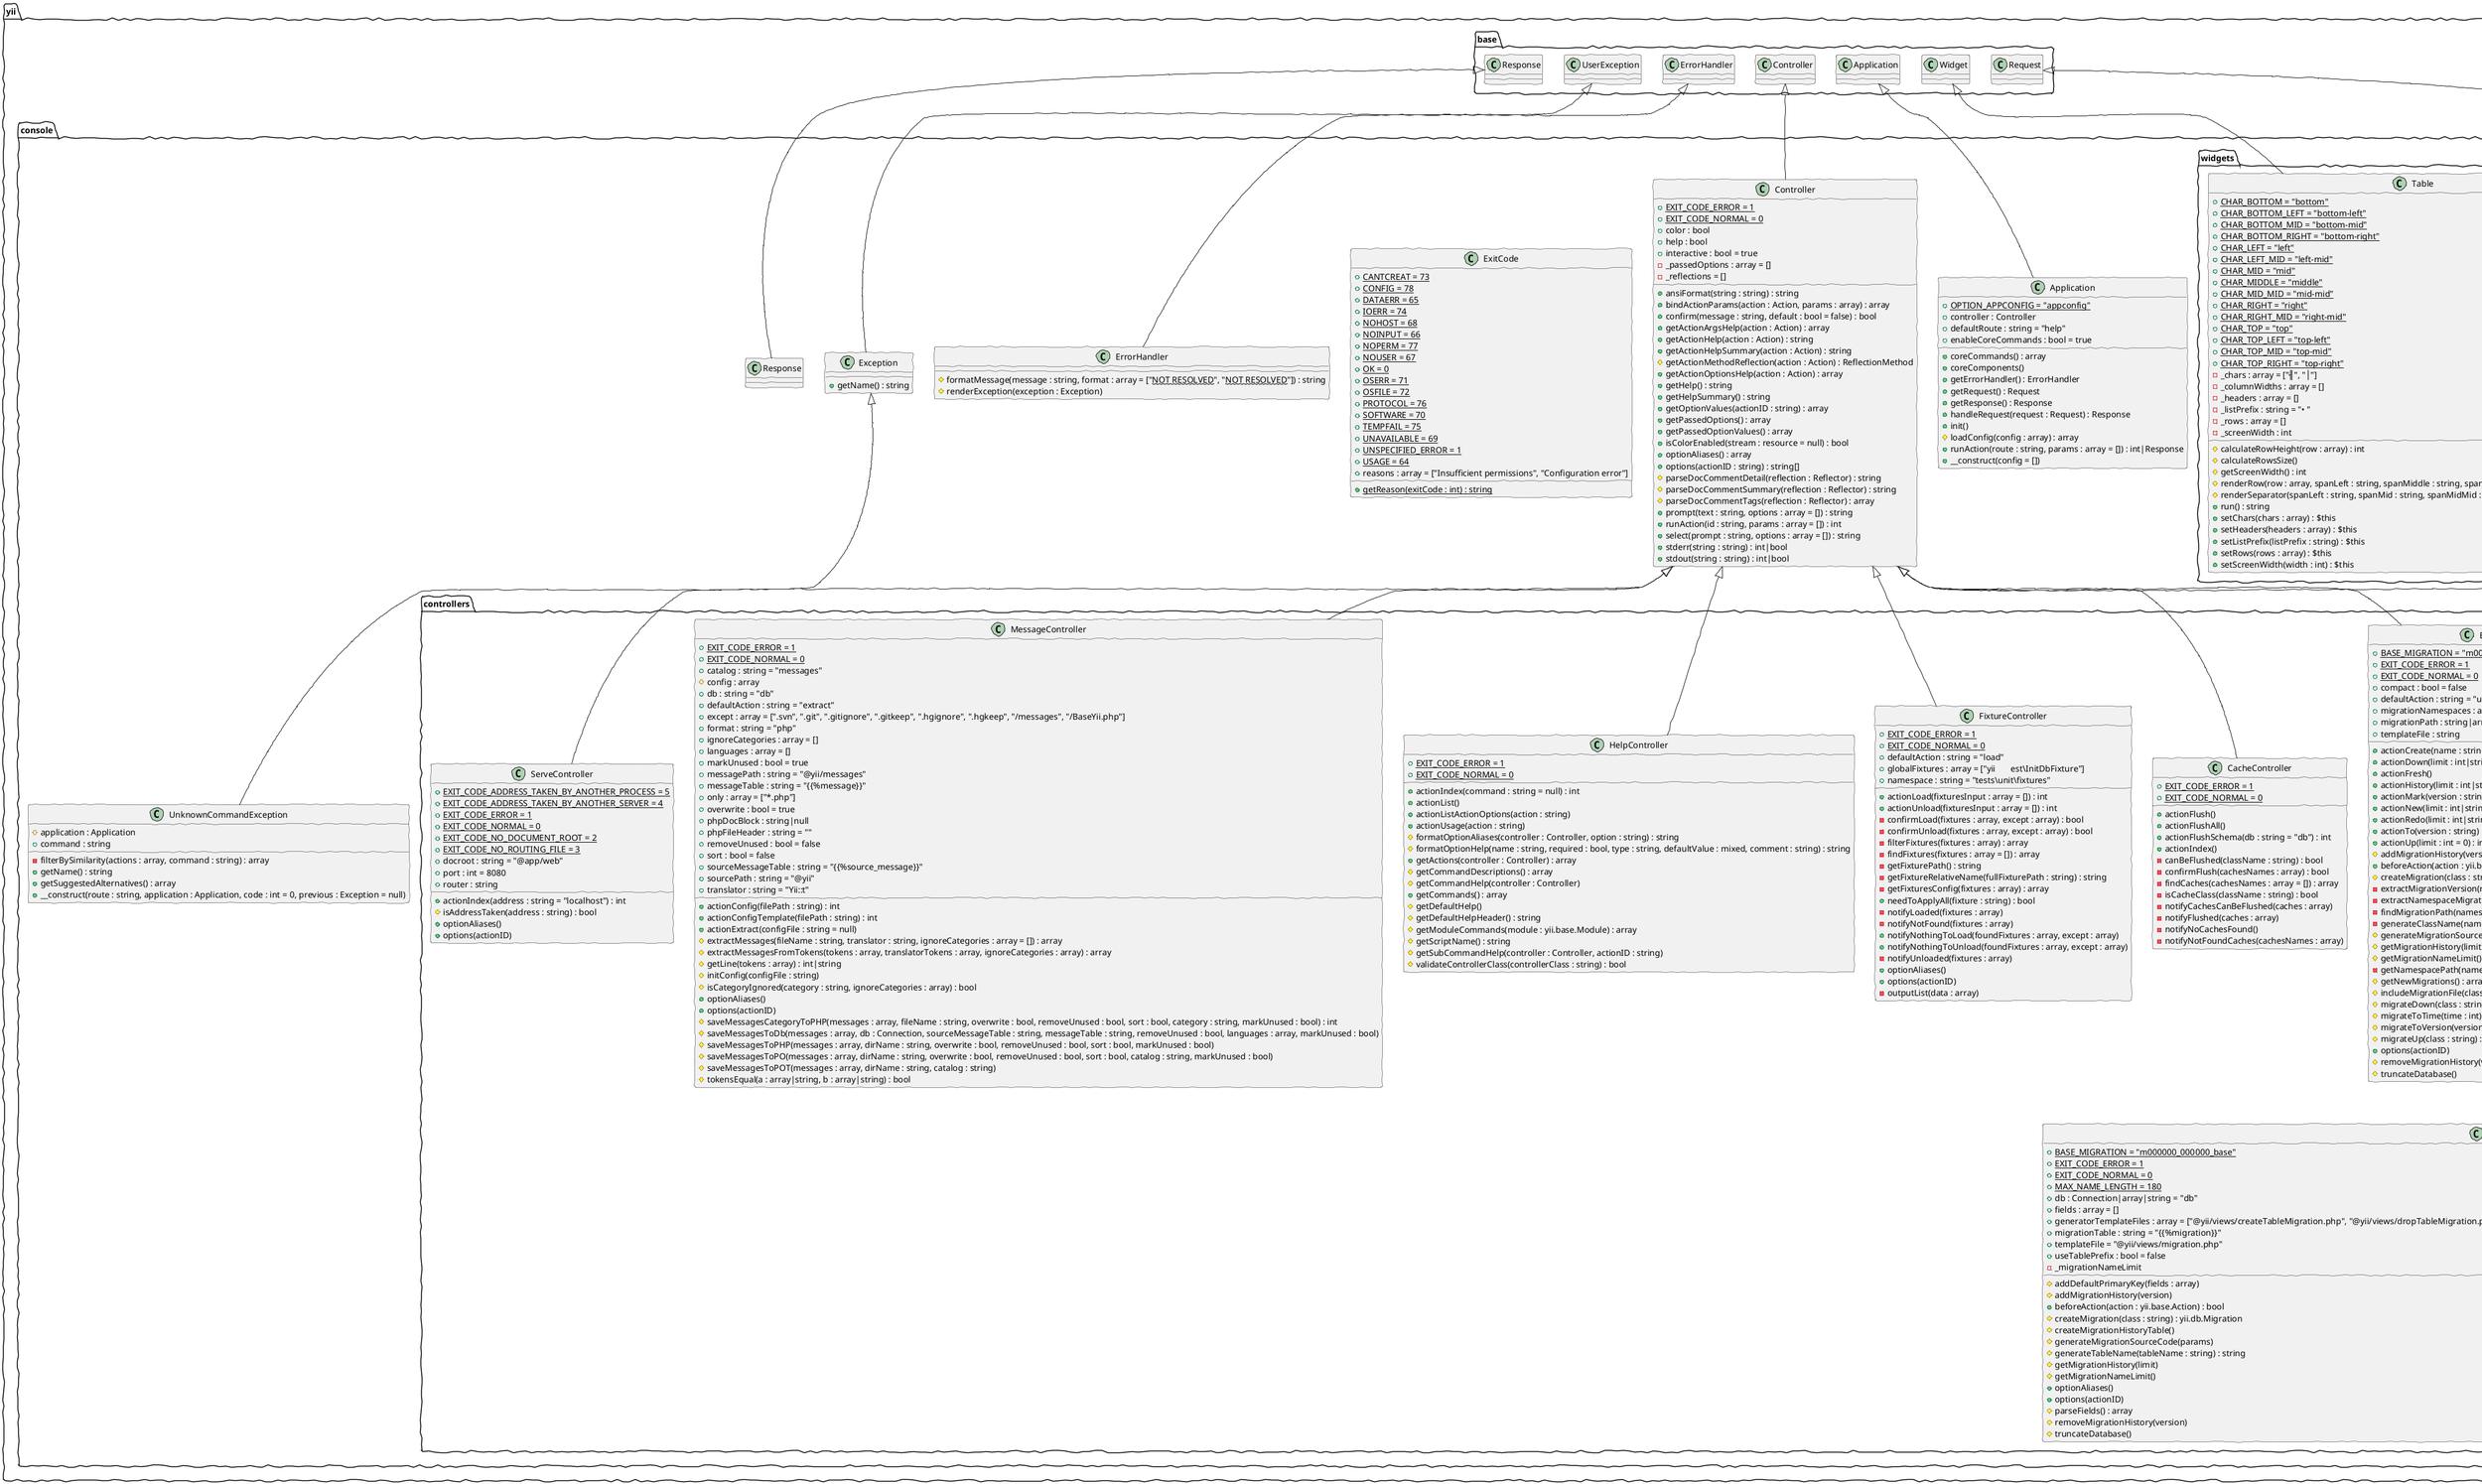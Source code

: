 @startuml
skinparam handwritten true
class yii.console.Application {
    +{static}OPTION_APPCONFIG = "appconfig"
    +controller : Controller
    +defaultRoute : string = "help"
    +enableCoreCommands : bool = true
    +coreCommands() : array
    +coreComponents()
    +getErrorHandler() : ErrorHandler
    +getRequest() : Request
    +getResponse() : Response
    +handleRequest(request : Request) : Response
    +init()
    #loadConfig(config : array) : array
    +runAction(route : string, params : array = []) : int|Response
    +__construct(config = [])
}
class yii.console.Application extends yii.base.Application
class yii.console.Controller {
    +{static}EXIT_CODE_ERROR = 1
    +{static}EXIT_CODE_NORMAL = 0
    +color : bool
    +help : bool
    +interactive : bool = true
    -_passedOptions : array = []
    -_reflections = []
    +ansiFormat(string : string) : string
    +bindActionParams(action : Action, params : array) : array
    +confirm(message : string, default : bool = false) : bool
    +getActionArgsHelp(action : Action) : array
    +getActionHelp(action : Action) : string
    +getActionHelpSummary(action : Action) : string
    #getActionMethodReflection(action : Action) : ReflectionMethod
    +getActionOptionsHelp(action : Action) : array
    +getHelp() : string
    +getHelpSummary() : string
    +getOptionValues(actionID : string) : array
    +getPassedOptions() : array
    +getPassedOptionValues() : array
    +isColorEnabled(stream : resource = null) : bool
    +optionAliases() : array
    +options(actionID : string) : string[]
    #parseDocCommentDetail(reflection : Reflector) : string
    #parseDocCommentSummary(reflection : Reflector) : string
    #parseDocCommentTags(reflection : Reflector) : array
    +prompt(text : string, options : array = []) : string
    +runAction(id : string, params : array = []) : int
    +select(prompt : string, options : array = []) : string
    +stderr(string : string) : int|bool
    +stdout(string : string) : int|bool
}
class yii.console.Controller extends yii.base.Controller
class yii.console.ErrorHandler {
    #formatMessage(message : string, format : array = ["~~NOT RESOLVED~~", "~~NOT RESOLVED~~"]) : string
    #renderException(exception : Exception)
}
class yii.console.ErrorHandler extends yii.base.ErrorHandler
class yii.console.Exception {
    +getName() : string
}
class yii.console.Exception extends yii.base.UserException
class yii.console.ExitCode {
    +{static}CANTCREAT = 73
    +{static}CONFIG = 78
    +{static}DATAERR = 65
    +{static}IOERR = 74
    +{static}NOHOST = 68
    +{static}NOINPUT = 66
    +{static}NOPERM = 77
    +{static}NOUSER = 67
    +{static}OK = 0
    +{static}OSERR = 71
    +{static}OSFILE = 72
    +{static}PROTOCOL = 76
    +{static}SOFTWARE = 70
    +{static}TEMPFAIL = 75
    +{static}UNAVAILABLE = 69
    +{static}UNSPECIFIED_ERROR = 1
    +{static}USAGE = 64
    +reasons : array = ["Insufficient permissions", "Configuration error"]
    +{static}getReason(exitCode : int) : string
}
class yii.console.Markdown {
    #escapeCharacters : array = ["\", "`", "*", "_", "~"]
    #renderCode(block : array) : string
    #renderEmph(element : array) : string
    #renderInlineCode(element : array) : string
    #renderParagraph(block : string) : string
    #renderStrike(element : array) : string
    #renderStrong(element : array) : string
}
class yii.console.Markdown extends cebe.markdown.Parser
class yii.console.Request {
    -_params
    +getParams() : array
    +resolve() : array
    +setParams(params : array)
}
class yii.console.Request extends yii.base.Request
class yii.console.Response {
}
class yii.console.Response extends yii.base.Response
class yii.console.UnknownCommandException {
    #application : Application
    +command : string
    -filterBySimilarity(actions : array, command : string) : array
    +getName() : string
    +getSuggestedAlternatives() : array
    +__construct(route : string, application : Application, code : int = 0, previous : Exception = null)
}
class yii.console.UnknownCommandException extends yii.console.Exception
class yii.console.controllers.AssetController {
    +{static}EXIT_CODE_ERROR = 1
    +{static}EXIT_CODE_NORMAL = 0
    +bundles : array = []
    +cssCompressor : string|callable = "java -jar yuicompressor.jar --type css {from} -o {to}"
    +defaultAction : string = "compress"
    +deleteSource : bool = false
    +jsCompressor : string|callable = "java -jar compiler.jar --js {from} --js_output_file {to}"
    +targets : array = []
    -_assetManager : array|.yii.web.AssetManager = []
    +actionCompress(configFile : string, bundleFile : string)
    +actionTemplate(configFile : string) : int
    #adjustCssUrl(cssContent : string, inputFilePath : string, outputFilePath : string) : string
    #adjustDependency(targets : yii.web.AssetBundle[], bundles : yii.web.AssetBundle[]) : yii.web.AssetBundle[]
    #buildTarget(target : yii.web.AssetBundle, type : string, bundles : yii.web.AssetBundle[])
    +combineCssFiles(inputFiles : array, outputFile : string)
    +combineJsFiles(inputFiles : array, outputFile : string)
    -composeBundleConfig(bundle : AssetBundle) : array
    -composeCircularDependencyTrace(circularDependencyName : string, registered : array) : string
    #compressCssFiles(inputFiles : array, outputFile : string)
    #compressJsFiles(inputFiles : array, outputFile : string)
    -deletePublishedAssets(bundles : yii.web.AssetBundle[])
    -findRealPath(path : string) : string
    +getAssetManager() : yii.web.AssetManager
    -isBundleExternal(bundle : AssetBundle) : bool
    #loadBundles(bundles : string[]) : yii.web.AssetBundle[]
    #loadConfiguration(configFile : string)
    #loadDependency(bundle : yii.web.AssetBundle, result : array)
    #loadTargets(targets : array, bundles : yii.web.AssetBundle[]) : yii.web.AssetBundle[]
    #registerBundle(bundles : yii.web.AssetBundle[], name : string, registered : array)
    #saveTargets(targets : yii.web.AssetBundle[], bundleFile : string)
    +setAssetManager(assetManager : yii.web.AssetManager|array)
}
class yii.console.controllers.AssetController extends yii.console.Controller
abstract class yii.console.controllers.BaseMigrateController {
    +{static}BASE_MIGRATION = "m000000_000000_base"
    +{static}EXIT_CODE_ERROR = 1
    +{static}EXIT_CODE_NORMAL = 0
    +compact : bool = false
    +defaultAction : string = "up"
    +migrationNamespaces : array = []
    +migrationPath : string|array = ["@app/migrations"]
    +templateFile : string
    +actionCreate(name : string)
    +actionDown(limit : int|string = 1) : int
    +actionFresh()
    +actionHistory(limit : int|string = 10)
    +actionMark(version : string) : int
    +actionNew(limit : int|string = 10)
    +actionRedo(limit : int|string = 1) : int
    +actionTo(version : string)
    +actionUp(limit : int = 0) : int
    #addMigrationHistory(version : string)
    +beforeAction(action : yii.base.Action) : bool
    #createMigration(class : string) : yii.db.MigrationInterface
    -extractMigrationVersion(rawVersion : string) : string|false
    -extractNamespaceMigrationVersion(rawVersion : string) : string|false
    -findMigrationPath(namespace : string|null) : string
    -generateClassName(name : string) : array
    #generateMigrationSourceCode(params : array) : string
    #getMigrationHistory(limit : int) : array
    #getMigrationNameLimit() : int|null
    -getNamespacePath(namespace : string) : string
    #getNewMigrations() : array
    #includeMigrationFile(class : string)
    #migrateDown(class : string) : bool
    #migrateToTime(time : int)
    #migrateToVersion(version : string) : int
    #migrateUp(class : string) : bool
    +options(actionID)
    #removeMigrationHistory(version : string)
    #truncateDatabase()
}
class yii.console.controllers.BaseMigrateController extends yii.console.Controller
class yii.console.controllers.CacheController {
    +{static}EXIT_CODE_ERROR = 1
    +{static}EXIT_CODE_NORMAL = 0
    +actionFlush()
    +actionFlushAll()
    +actionFlushSchema(db : string = "db") : int
    +actionIndex()
    -canBeFlushed(className : string) : bool
    -confirmFlush(cachesNames : array) : bool
    -findCaches(cachesNames : array = []) : array
    -isCacheClass(className : string) : bool
    -notifyCachesCanBeFlushed(caches : array)
    -notifyFlushed(caches : array)
    -notifyNoCachesFound()
    -notifyNotFoundCaches(cachesNames : array)
}
class yii.console.controllers.CacheController extends yii.console.Controller
class yii.console.controllers.FixtureController {
    +{static}EXIT_CODE_ERROR = 1
    +{static}EXIT_CODE_NORMAL = 0
    +defaultAction : string = "load"
    +globalFixtures : array = ["yii\test\InitDbFixture"]
    +namespace : string = "tests\unit\fixtures"
    +actionLoad(fixturesInput : array = []) : int
    +actionUnload(fixturesInput : array = []) : int
    -confirmLoad(fixtures : array, except : array) : bool
    -confirmUnload(fixtures : array, except : array) : bool
    -filterFixtures(fixtures : array) : array
    -findFixtures(fixtures : array = []) : array
    -getFixturePath() : string
    -getFixtureRelativeName(fullFixturePath : string) : string
    -getFixturesConfig(fixtures : array) : array
    +needToApplyAll(fixture : string) : bool
    -notifyLoaded(fixtures : array)
    -notifyNotFound(fixtures : array)
    +notifyNothingToLoad(foundFixtures : array, except : array)
    +notifyNothingToUnload(foundFixtures : array, except : array)
    -notifyUnloaded(fixtures : array)
    +optionAliases()
    +options(actionID)
    -outputList(data : array)
}
class yii.console.controllers.FixtureController extends yii.console.Controller
class yii.console.controllers.HelpController {
    +{static}EXIT_CODE_ERROR = 1
    +{static}EXIT_CODE_NORMAL = 0
    +actionIndex(command : string = null) : int
    +actionList()
    +actionListActionOptions(action : string)
    +actionUsage(action : string)
    #formatOptionAliases(controller : Controller, option : string) : string
    #formatOptionHelp(name : string, required : bool, type : string, defaultValue : mixed, comment : string) : string
    +getActions(controller : Controller) : array
    #getCommandDescriptions() : array
    #getCommandHelp(controller : Controller)
    +getCommands() : array
    #getDefaultHelp()
    #getDefaultHelpHeader() : string
    #getModuleCommands(module : yii.base.Module) : array
    #getScriptName() : string
    #getSubCommandHelp(controller : Controller, actionID : string)
    #validateControllerClass(controllerClass : string) : bool
}
class yii.console.controllers.HelpController extends yii.console.Controller
class yii.console.controllers.MessageController {
    +{static}EXIT_CODE_ERROR = 1
    +{static}EXIT_CODE_NORMAL = 0
    +catalog : string = "messages"
    #config : array
    +db : string = "db"
    +defaultAction : string = "extract"
    +except : array = [".svn", ".git", ".gitignore", ".gitkeep", ".hgignore", ".hgkeep", "/messages", "/BaseYii.php"]
    +format : string = "php"
    +ignoreCategories : array = []
    +languages : array = []
    +markUnused : bool = true
    +messagePath : string = "@yii/messages"
    +messageTable : string = "{{%message}}"
    +only : array = ["*.php"]
    +overwrite : bool = true
    +phpDocBlock : string|null
    +phpFileHeader : string = ""
    +removeUnused : bool = false
    +sort : bool = false
    +sourceMessageTable : string = "{{%source_message}}"
    +sourcePath : string = "@yii"
    +translator : string = "Yii::t"
    +actionConfig(filePath : string) : int
    +actionConfigTemplate(filePath : string) : int
    +actionExtract(configFile : string = null)
    #extractMessages(fileName : string, translator : string, ignoreCategories : array = []) : array
    #extractMessagesFromTokens(tokens : array, translatorTokens : array, ignoreCategories : array) : array
    #getLine(tokens : array) : int|string
    #initConfig(configFile : string)
    #isCategoryIgnored(category : string, ignoreCategories : array) : bool
    +optionAliases()
    +options(actionID)
    #saveMessagesCategoryToPHP(messages : array, fileName : string, overwrite : bool, removeUnused : bool, sort : bool, category : string, markUnused : bool) : int
    #saveMessagesToDb(messages : array, db : Connection, sourceMessageTable : string, messageTable : string, removeUnused : bool, languages : array, markUnused : bool)
    #saveMessagesToPHP(messages : array, dirName : string, overwrite : bool, removeUnused : bool, sort : bool, markUnused : bool)
    #saveMessagesToPO(messages : array, dirName : string, overwrite : bool, removeUnused : bool, sort : bool, catalog : string, markUnused : bool)
    #saveMessagesToPOT(messages : array, dirName : string, catalog : string)
    #tokensEqual(a : array|string, b : array|string) : bool
}
class yii.console.controllers.MessageController extends yii.console.Controller
class yii.console.controllers.MigrateController {
    +{static}BASE_MIGRATION = "m000000_000000_base"
    +{static}EXIT_CODE_ERROR = 1
    +{static}EXIT_CODE_NORMAL = 0
    +{static}MAX_NAME_LENGTH = 180
    +db : Connection|array|string = "db"
    +fields : array = []
    +generatorTemplateFiles : array = ["@yii/views/createTableMigration.php", "@yii/views/dropTableMigration.php", "@yii/views/addColumnMigration.php", "@yii/views/dropColumnMigration.php", "@yii/views/createTableMigration.php"]
    +migrationTable : string = "{{%migration}}"
    +templateFile = "@yii/views/migration.php"
    +useTablePrefix : bool = false
    -_migrationNameLimit
    #addDefaultPrimaryKey(fields : array)
    #addMigrationHistory(version)
    +beforeAction(action : yii.base.Action) : bool
    #createMigration(class : string) : yii.db.Migration
    #createMigrationHistoryTable()
    #generateMigrationSourceCode(params)
    #generateTableName(tableName : string) : string
    #getMigrationHistory(limit)
    #getMigrationNameLimit()
    +optionAliases()
    +options(actionID)
    #parseFields() : array
    #removeMigrationHistory(version)
    #truncateDatabase()
}
class yii.console.controllers.MigrateController extends yii.console.controllers.BaseMigrateController
class yii.console.controllers.ServeController {
    +{static}EXIT_CODE_ADDRESS_TAKEN_BY_ANOTHER_PROCESS = 5
    +{static}EXIT_CODE_ADDRESS_TAKEN_BY_ANOTHER_SERVER = 4
    +{static}EXIT_CODE_ERROR = 1
    +{static}EXIT_CODE_NORMAL = 0
    +{static}EXIT_CODE_NO_DOCUMENT_ROOT = 2
    +{static}EXIT_CODE_NO_ROUTING_FILE = 3
    +docroot : string = "@app/web"
    +port : int = 8080
    +router : string
    +actionIndex(address : string = "localhost") : int
    #isAddressTaken(address : string) : bool
    +optionAliases()
    +options(actionID)
}
class yii.console.controllers.ServeController extends yii.console.Controller
class yii.console.widgets.Table {
    +{static}CHAR_BOTTOM = "bottom"
    +{static}CHAR_BOTTOM_LEFT = "bottom-left"
    +{static}CHAR_BOTTOM_MID = "bottom-mid"
    +{static}CHAR_BOTTOM_RIGHT = "bottom-right"
    +{static}CHAR_LEFT = "left"
    +{static}CHAR_LEFT_MID = "left-mid"
    +{static}CHAR_MID = "mid"
    +{static}CHAR_MIDDLE = "middle"
    +{static}CHAR_MID_MID = "mid-mid"
    +{static}CHAR_RIGHT = "right"
    +{static}CHAR_RIGHT_MID = "right-mid"
    +{static}CHAR_TOP = "top"
    +{static}CHAR_TOP_LEFT = "top-left"
    +{static}CHAR_TOP_MID = "top-mid"
    +{static}CHAR_TOP_RIGHT = "top-right"
    -_chars : array = ["╢", "│"]
    -_columnWidths : array = []
    -_headers : array = []
    -_listPrefix : string = "• "
    -_rows : array = []
    -_screenWidth : int
    #calculateRowHeight(row : array) : int
    #calculateRowsSize()
    #getScreenWidth() : int
    #renderRow(row : array, spanLeft : string, spanMiddle : string, spanRight : string) : string
    #renderSeparator(spanLeft : string, spanMid : string, spanMidMid : string, spanRight : string) : string
    +run() : string
    +setChars(chars : array) : $this
    +setHeaders(headers : array) : $this
    +setListPrefix(listPrefix : string) : $this
    +setRows(rows : array) : $this
    +setScreenWidth(width : int) : $this
}
class yii.console.widgets.Table extends yii.base.Widget
@enduml
